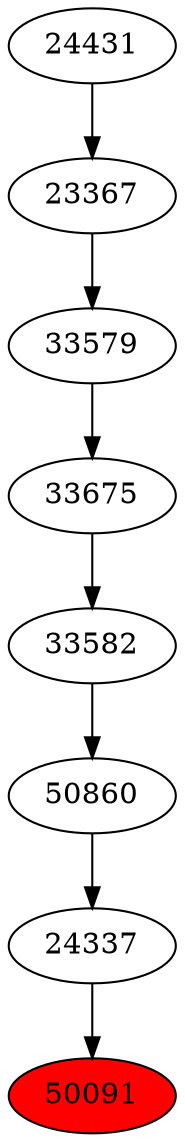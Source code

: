 strict digraph{ 
50091 [label="50091" fillcolor=red style=filled]
24337 -> 50091
24337 [label="24337"]
50860 -> 24337
50860 [label="50860"]
33582 -> 50860
33582 [label="33582"]
33675 -> 33582
33675 [label="33675"]
33579 -> 33675
33579 [label="33579"]
23367 -> 33579
23367 [label="23367"]
24431 -> 23367
24431 [label="24431"]
}